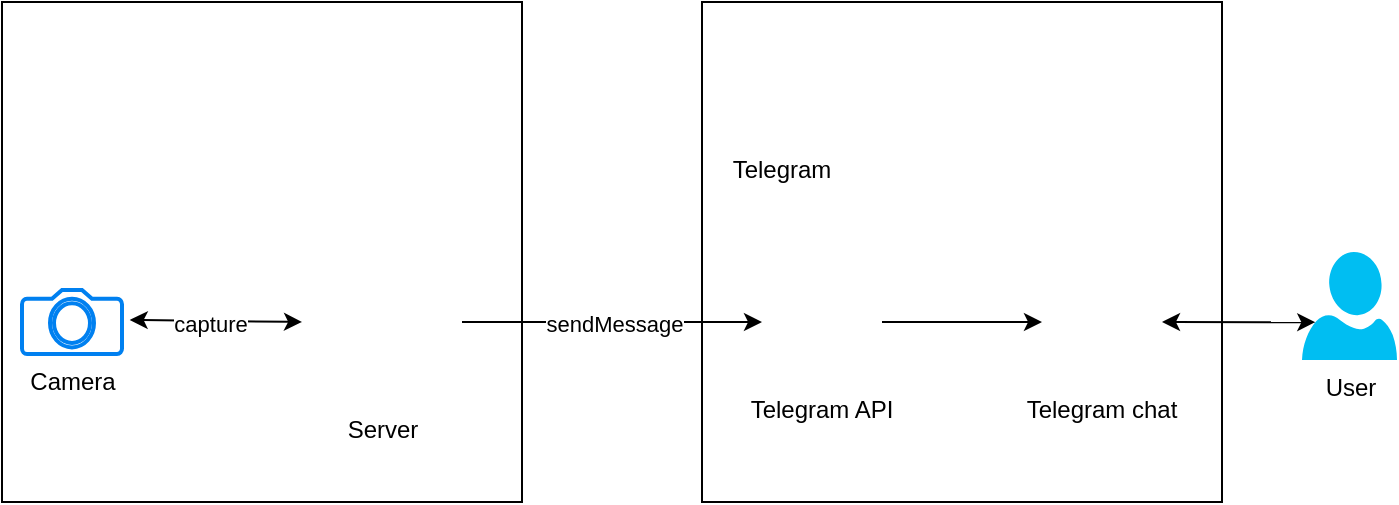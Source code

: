 <mxfile version="13.1.14" type="device"><diagram id="Ht1M8jgEwFfnCIfOTk4-" name="Page-1"><mxGraphModel dx="1185" dy="662" grid="1" gridSize="10" guides="1" tooltips="1" connect="1" arrows="1" fold="1" page="1" pageScale="1" pageWidth="1169" pageHeight="827" math="0" shadow="0"><root><mxCell id="0"/><mxCell id="1" parent="0"/><mxCell id="dNE1bmZA3d1kaM6wihC8-11" value="" style="rounded=0;whiteSpace=wrap;html=1;" vertex="1" parent="1"><mxGeometry x="470" y="110" width="260" height="250" as="geometry"/></mxCell><mxCell id="dNE1bmZA3d1kaM6wihC8-1" value="" style="rounded=0;whiteSpace=wrap;html=1;" vertex="1" parent="1"><mxGeometry x="120" y="110" width="260" height="250" as="geometry"/></mxCell><mxCell id="dNE1bmZA3d1kaM6wihC8-3" value="Telegram API" style="shape=image;verticalLabelPosition=bottom;labelBackgroundColor=#ffffff;verticalAlign=top;aspect=fixed;imageAspect=0;image=https://lh3.googleusercontent.com/ZU9cSsyIJZo6Oy7HTHiEPwZg0m2Crep-d5ZrfajqtsH-qgUXSqKpNA2FpPDTn-7qA5Q;" vertex="1" parent="1"><mxGeometry x="500" y="240" width="60" height="60" as="geometry"/></mxCell><mxCell id="dNE1bmZA3d1kaM6wihC8-5" value="" style="shape=image;verticalLabelPosition=bottom;labelBackgroundColor=#ffffff;verticalAlign=top;aspect=fixed;imageAspect=0;image=https://upload.wikimedia.org/wikipedia/commons/f/fa/RPi-Logo-Stacked-PRINT.png;" vertex="1" parent="1"><mxGeometry x="130" y="120" width="70.27" height="70" as="geometry"/></mxCell><mxCell id="dNE1bmZA3d1kaM6wihC8-7" value="Camera" style="html=1;verticalLabelPosition=bottom;align=center;labelBackgroundColor=#ffffff;verticalAlign=top;strokeWidth=2;strokeColor=#0080F0;shadow=0;dashed=0;shape=mxgraph.ios7.icons.camera;" vertex="1" parent="1"><mxGeometry x="130" y="254" width="50" height="32" as="geometry"/></mxCell><mxCell id="dNE1bmZA3d1kaM6wihC8-8" value="Server" style="shape=image;html=1;verticalAlign=top;verticalLabelPosition=bottom;labelBackgroundColor=#ffffff;imageAspect=0;aspect=fixed;image=https://cdn0.iconfinder.com/data/icons/computer-and-hardware-free/32/Computer__Computer_Hardware_CPU_Processor_Technology-128.png" vertex="1" parent="1"><mxGeometry x="270" y="230" width="80" height="80" as="geometry"/></mxCell><mxCell id="dNE1bmZA3d1kaM6wihC8-10" value="" style="endArrow=classic;startArrow=classic;html=1;entryX=0;entryY=0.5;entryDx=0;entryDy=0;exitX=1.077;exitY=0.467;exitDx=0;exitDy=0;exitPerimeter=0;" edge="1" parent="1" source="dNE1bmZA3d1kaM6wihC8-7" target="dNE1bmZA3d1kaM6wihC8-8"><mxGeometry width="50" height="50" relative="1" as="geometry"><mxPoint x="70" y="320" as="sourcePoint"/><mxPoint x="120" y="270" as="targetPoint"/></mxGeometry></mxCell><mxCell id="dNE1bmZA3d1kaM6wihC8-19" value="capture" style="edgeLabel;html=1;align=center;verticalAlign=middle;resizable=0;points=[];" vertex="1" connectable="0" parent="dNE1bmZA3d1kaM6wihC8-10"><mxGeometry x="-0.262" y="-1" relative="1" as="geometry"><mxPoint x="8" as="offset"/></mxGeometry></mxCell><mxCell id="dNE1bmZA3d1kaM6wihC8-12" value="Telegram" style="shape=image;verticalLabelPosition=bottom;labelBackgroundColor=#ffffff;verticalAlign=top;aspect=fixed;imageAspect=0;image=https://lh3.googleusercontent.com/ZU9cSsyIJZo6Oy7HTHiEPwZg0m2Crep-d5ZrfajqtsH-qgUXSqKpNA2FpPDTn-7qA5Q;" vertex="1" parent="1"><mxGeometry x="480" y="120" width="60" height="60" as="geometry"/></mxCell><mxCell id="dNE1bmZA3d1kaM6wihC8-13" value="" style="endArrow=classic;html=1;exitX=1;exitY=0.5;exitDx=0;exitDy=0;entryX=0;entryY=0.5;entryDx=0;entryDy=0;" edge="1" parent="1" source="dNE1bmZA3d1kaM6wihC8-8" target="dNE1bmZA3d1kaM6wihC8-3"><mxGeometry width="50" height="50" relative="1" as="geometry"><mxPoint x="250" y="480" as="sourcePoint"/><mxPoint x="300" y="430" as="targetPoint"/></mxGeometry></mxCell><mxCell id="dNE1bmZA3d1kaM6wihC8-18" value="sendMessage" style="edgeLabel;html=1;align=center;verticalAlign=middle;resizable=0;points=[];" vertex="1" connectable="0" parent="dNE1bmZA3d1kaM6wihC8-13"><mxGeometry x="0.212" relative="1" as="geometry"><mxPoint x="-15.67" y="1" as="offset"/></mxGeometry></mxCell><mxCell id="dNE1bmZA3d1kaM6wihC8-14" value="Telegram chat" style="shape=image;verticalLabelPosition=bottom;labelBackgroundColor=#ffffff;verticalAlign=top;aspect=fixed;imageAspect=0;image=https://lh3.googleusercontent.com/ZU9cSsyIJZo6Oy7HTHiEPwZg0m2Crep-d5ZrfajqtsH-qgUXSqKpNA2FpPDTn-7qA5Q;" vertex="1" parent="1"><mxGeometry x="640" y="240" width="60" height="60" as="geometry"/></mxCell><mxCell id="dNE1bmZA3d1kaM6wihC8-15" value="" style="endArrow=classic;html=1;exitX=1;exitY=0.5;exitDx=0;exitDy=0;entryX=0;entryY=0.5;entryDx=0;entryDy=0;" edge="1" parent="1" source="dNE1bmZA3d1kaM6wihC8-3" target="dNE1bmZA3d1kaM6wihC8-14"><mxGeometry width="50" height="50" relative="1" as="geometry"><mxPoint x="630" y="460" as="sourcePoint"/><mxPoint x="680" y="410" as="targetPoint"/></mxGeometry></mxCell><mxCell id="dNE1bmZA3d1kaM6wihC8-16" value="User" style="verticalLabelPosition=bottom;html=1;verticalAlign=top;align=center;strokeColor=none;fillColor=#00BEF2;shape=mxgraph.azure.user;" vertex="1" parent="1"><mxGeometry x="770" y="235" width="47.5" height="54" as="geometry"/></mxCell><mxCell id="dNE1bmZA3d1kaM6wihC8-17" value="" style="endArrow=classic;startArrow=classic;html=1;exitX=1;exitY=0.5;exitDx=0;exitDy=0;entryX=0.14;entryY=0.65;entryDx=0;entryDy=0;entryPerimeter=0;" edge="1" parent="1" source="dNE1bmZA3d1kaM6wihC8-14" target="dNE1bmZA3d1kaM6wihC8-16"><mxGeometry width="50" height="50" relative="1" as="geometry"><mxPoint x="900" y="270" as="sourcePoint"/><mxPoint x="950" y="220" as="targetPoint"/></mxGeometry></mxCell></root></mxGraphModel></diagram></mxfile>